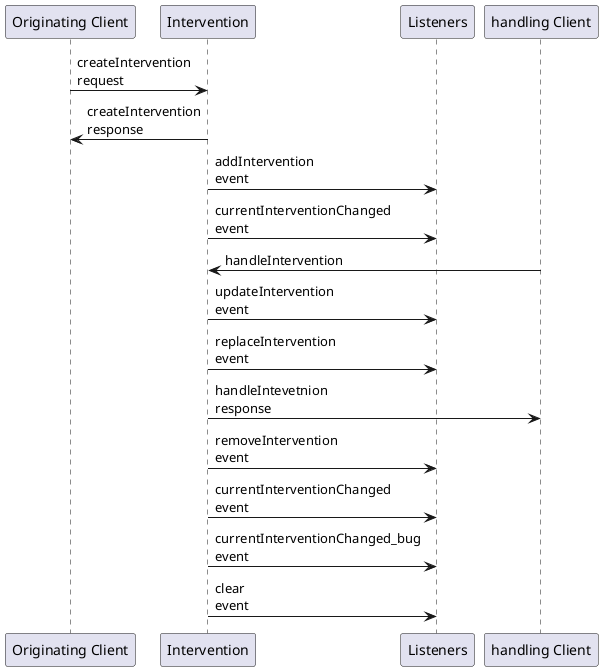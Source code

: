 @startuml

' actor       Actor       as "Originating Client"
' actor       Actor       as "handling Client"
' collections Listeners as Listeners
' actor       Actor       as "Intervention"

"Originating Client" -> Intervention : createIntervention\nrequest
"Originating Client" <- Intervention : createIntervention\nresponse
Intervention -> "Listeners" : addIntervention\nevent 
Intervention -> "Listeners" : currentInterventionChanged\nevent 
"handling Client" -> Intervention : handleIntervention
Intervention -> "Listeners" : updateIntervention\nevent 
Intervention -> "Listeners" : replaceIntervention\nevent 
Intervention -> "handling Client" : handleIntevetnion\nresponse
Intervention -> "Listeners" : removeIntervention\nevent 
Intervention -> "Listeners" : currentInterventionChanged\nevent 
Intervention -> "Listeners" : currentInterventionChanged_bug\nevent 
Intervention -> "Listeners" : clear\nevent 
@enduml